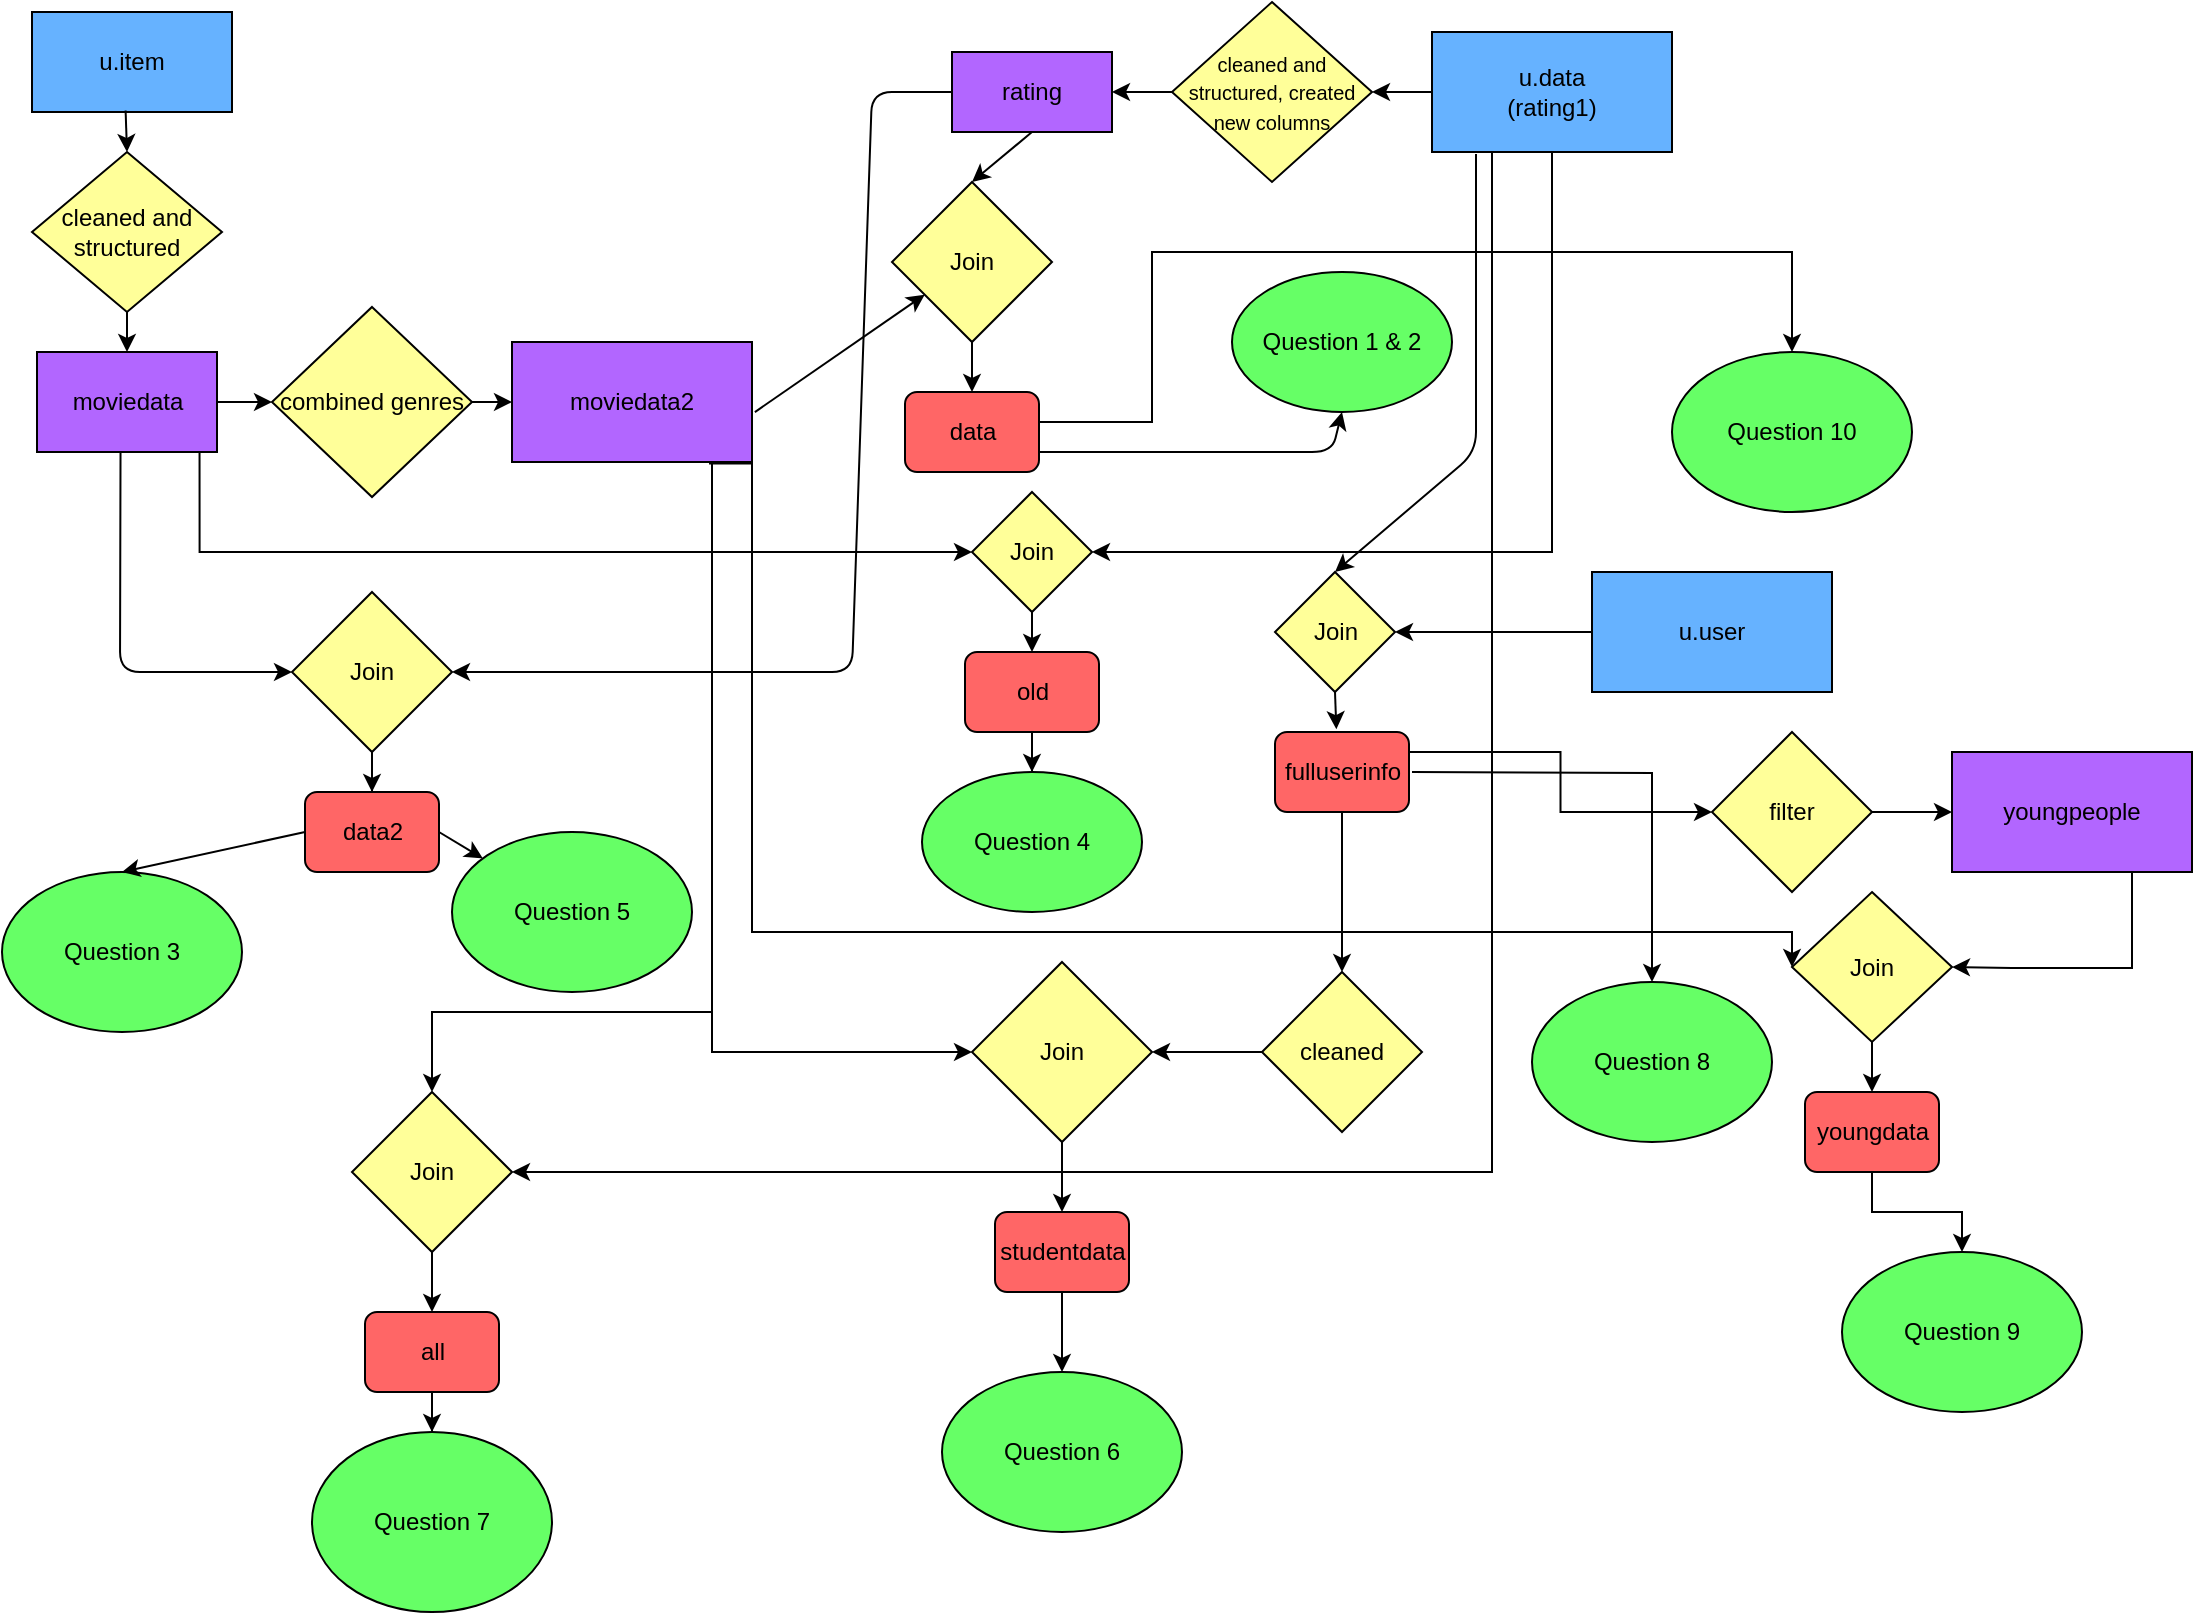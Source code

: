 <mxfile version="13.1.14" type="device"><diagram id="3lQmEz8AIqTCzOnUwywc" name="Page-1"><mxGraphModel dx="2235" dy="623" grid="1" gridSize="10" guides="1" tooltips="1" connect="1" arrows="1" fold="1" page="1" pageScale="1" pageWidth="850" pageHeight="1100" math="0" shadow="0"><root><mxCell id="0"/><mxCell id="1" parent="0"/><mxCell id="vHRZxG0bMysU_MqXpnrs-13" value="cleaned and structured" style="rhombus;whiteSpace=wrap;html=1;fillColor=#FFFF99;" vertex="1" parent="1"><mxGeometry x="10" y="80" width="95" height="80" as="geometry"/></mxCell><mxCell id="vHRZxG0bMysU_MqXpnrs-1" value="u.item" style="rounded=0;whiteSpace=wrap;html=1;fillColor=#66B2FF;" vertex="1" parent="1"><mxGeometry x="10" y="10" width="100" height="50" as="geometry"/></mxCell><mxCell id="vHRZxG0bMysU_MqXpnrs-41" style="edgeStyle=orthogonalEdgeStyle;rounded=0;orthogonalLoop=1;jettySize=auto;html=1;exitX=0.903;exitY=0.982;exitDx=0;exitDy=0;entryX=0;entryY=0.5;entryDx=0;entryDy=0;exitPerimeter=0;" edge="1" parent="1" source="vHRZxG0bMysU_MqXpnrs-4" target="vHRZxG0bMysU_MqXpnrs-38"><mxGeometry relative="1" as="geometry"><Array as="points"><mxPoint x="94" y="280"/></Array></mxGeometry></mxCell><mxCell id="vHRZxG0bMysU_MqXpnrs-4" value="moviedata" style="rounded=0;whiteSpace=wrap;html=1;fillColor=#B266FF;" vertex="1" parent="1"><mxGeometry x="12.5" y="180" width="90" height="50" as="geometry"/></mxCell><mxCell id="vHRZxG0bMysU_MqXpnrs-6" value="" style="endArrow=classic;html=1;exitX=0.468;exitY=0.985;exitDx=0;exitDy=0;exitPerimeter=0;entryX=0.5;entryY=0;entryDx=0;entryDy=0;" edge="1" parent="1" source="vHRZxG0bMysU_MqXpnrs-1" target="vHRZxG0bMysU_MqXpnrs-13"><mxGeometry width="50" height="50" relative="1" as="geometry"><mxPoint x="220" y="110" as="sourcePoint"/><mxPoint x="270" y="60" as="targetPoint"/></mxGeometry></mxCell><mxCell id="vHRZxG0bMysU_MqXpnrs-56" style="edgeStyle=orthogonalEdgeStyle;rounded=0;orthogonalLoop=1;jettySize=auto;html=1;entryX=0;entryY=0.5;entryDx=0;entryDy=0;" edge="1" parent="1" source="vHRZxG0bMysU_MqXpnrs-7" target="vHRZxG0bMysU_MqXpnrs-54"><mxGeometry relative="1" as="geometry"><Array as="points"><mxPoint x="350" y="530"/><mxPoint x="480" y="530"/></Array></mxGeometry></mxCell><mxCell id="vHRZxG0bMysU_MqXpnrs-61" style="edgeStyle=orthogonalEdgeStyle;rounded=0;orthogonalLoop=1;jettySize=auto;html=1;" edge="1" parent="1" source="vHRZxG0bMysU_MqXpnrs-7" target="vHRZxG0bMysU_MqXpnrs-59"><mxGeometry relative="1" as="geometry"><Array as="points"><mxPoint x="350" y="510"/><mxPoint x="210" y="510"/></Array></mxGeometry></mxCell><mxCell id="vHRZxG0bMysU_MqXpnrs-73" style="edgeStyle=orthogonalEdgeStyle;rounded=0;orthogonalLoop=1;jettySize=auto;html=1;exitX=0.821;exitY=1.013;exitDx=0;exitDy=0;exitPerimeter=0;entryX=0;entryY=0.5;entryDx=0;entryDy=0;" edge="1" parent="1" source="vHRZxG0bMysU_MqXpnrs-7" target="vHRZxG0bMysU_MqXpnrs-72"><mxGeometry relative="1" as="geometry"><mxPoint x="920" y="480" as="targetPoint"/><Array as="points"><mxPoint x="370" y="236"/><mxPoint x="370" y="470"/><mxPoint x="890" y="470"/></Array></mxGeometry></mxCell><mxCell id="vHRZxG0bMysU_MqXpnrs-7" value="" style="rounded=0;whiteSpace=wrap;html=1;fillColor=#B266FF;" vertex="1" parent="1"><mxGeometry x="250" y="175" width="120" height="60" as="geometry"/></mxCell><mxCell id="vHRZxG0bMysU_MqXpnrs-9" value="moviedata2" style="text;html=1;strokeColor=none;fillColor=none;align=center;verticalAlign=middle;whiteSpace=wrap;rounded=0;" vertex="1" parent="1"><mxGeometry x="290" y="195" width="40" height="20" as="geometry"/></mxCell><mxCell id="vHRZxG0bMysU_MqXpnrs-10" value="" style="endArrow=classic;html=1;entryX=0;entryY=0.5;entryDx=0;entryDy=0;" edge="1" parent="1" source="vHRZxG0bMysU_MqXpnrs-4" target="vHRZxG0bMysU_MqXpnrs-16"><mxGeometry width="50" height="50" relative="1" as="geometry"><mxPoint x="350" y="200" as="sourcePoint"/><mxPoint x="400" y="150" as="targetPoint"/></mxGeometry></mxCell><mxCell id="vHRZxG0bMysU_MqXpnrs-43" style="edgeStyle=orthogonalEdgeStyle;rounded=0;orthogonalLoop=1;jettySize=auto;html=1;exitX=0.5;exitY=1;exitDx=0;exitDy=0;entryX=1;entryY=0.5;entryDx=0;entryDy=0;" edge="1" parent="1" source="vHRZxG0bMysU_MqXpnrs-11" target="vHRZxG0bMysU_MqXpnrs-38"><mxGeometry relative="1" as="geometry"><mxPoint x="769.952" y="320" as="targetPoint"/></mxGeometry></mxCell><mxCell id="vHRZxG0bMysU_MqXpnrs-62" style="edgeStyle=orthogonalEdgeStyle;rounded=0;orthogonalLoop=1;jettySize=auto;html=1;entryX=1;entryY=0.5;entryDx=0;entryDy=0;" edge="1" parent="1" source="vHRZxG0bMysU_MqXpnrs-11" target="vHRZxG0bMysU_MqXpnrs-59"><mxGeometry relative="1" as="geometry"><mxPoint x="760" y="470" as="targetPoint"/><Array as="points"><mxPoint x="740" y="590"/></Array></mxGeometry></mxCell><mxCell id="vHRZxG0bMysU_MqXpnrs-12" value="rating" style="rounded=0;whiteSpace=wrap;html=1;fillColor=#B266FF;" vertex="1" parent="1"><mxGeometry x="470" y="30" width="80" height="40" as="geometry"/></mxCell><mxCell id="vHRZxG0bMysU_MqXpnrs-15" style="edgeStyle=orthogonalEdgeStyle;rounded=0;orthogonalLoop=1;jettySize=auto;html=1;exitX=0.5;exitY=1;exitDx=0;exitDy=0;entryX=0.5;entryY=0;entryDx=0;entryDy=0;" edge="1" parent="1" source="vHRZxG0bMysU_MqXpnrs-13" target="vHRZxG0bMysU_MqXpnrs-4"><mxGeometry relative="1" as="geometry"/></mxCell><mxCell id="vHRZxG0bMysU_MqXpnrs-16" value="combined genres" style="rhombus;whiteSpace=wrap;html=1;fillColor=#FFFF99;" vertex="1" parent="1"><mxGeometry x="130" y="157.5" width="100" height="95" as="geometry"/></mxCell><mxCell id="vHRZxG0bMysU_MqXpnrs-17" value="" style="endArrow=classic;html=1;exitX=1;exitY=0.5;exitDx=0;exitDy=0;entryX=0;entryY=0.5;entryDx=0;entryDy=0;" edge="1" parent="1" source="vHRZxG0bMysU_MqXpnrs-16" target="vHRZxG0bMysU_MqXpnrs-7"><mxGeometry width="50" height="50" relative="1" as="geometry"><mxPoint x="290" y="200" as="sourcePoint"/><mxPoint x="340" y="150" as="targetPoint"/></mxGeometry></mxCell><mxCell id="vHRZxG0bMysU_MqXpnrs-18" value="&lt;font style=&quot;font-size: 10px&quot;&gt;cleaned and structured, created new columns&lt;/font&gt;" style="rhombus;whiteSpace=wrap;html=1;fillColor=#FFFF99;" vertex="1" parent="1"><mxGeometry x="580" y="5" width="100" height="90" as="geometry"/></mxCell><mxCell id="vHRZxG0bMysU_MqXpnrs-23" value="" style="endArrow=classic;html=1;exitX=0;exitY=0.5;exitDx=0;exitDy=0;entryX=1;entryY=0.5;entryDx=0;entryDy=0;" edge="1" parent="1" source="vHRZxG0bMysU_MqXpnrs-11" target="vHRZxG0bMysU_MqXpnrs-18"><mxGeometry width="50" height="50" relative="1" as="geometry"><mxPoint x="390" y="200" as="sourcePoint"/><mxPoint x="440" y="150" as="targetPoint"/></mxGeometry></mxCell><mxCell id="vHRZxG0bMysU_MqXpnrs-24" value="" style="endArrow=classic;html=1;entryX=1;entryY=0.5;entryDx=0;entryDy=0;exitX=0;exitY=0.5;exitDx=0;exitDy=0;" edge="1" parent="1" source="vHRZxG0bMysU_MqXpnrs-18" target="vHRZxG0bMysU_MqXpnrs-12"><mxGeometry width="50" height="50" relative="1" as="geometry"><mxPoint x="390" y="200" as="sourcePoint"/><mxPoint x="440" y="150" as="targetPoint"/></mxGeometry></mxCell><mxCell id="vHRZxG0bMysU_MqXpnrs-78" style="edgeStyle=orthogonalEdgeStyle;rounded=0;orthogonalLoop=1;jettySize=auto;html=1;entryX=0.5;entryY=0;entryDx=0;entryDy=0;exitX=0.5;exitY=0;exitDx=0;exitDy=0;" edge="1" parent="1" source="vHRZxG0bMysU_MqXpnrs-84" target="vHRZxG0bMysU_MqXpnrs-77"><mxGeometry relative="1" as="geometry"><mxPoint x="890" y="250" as="targetPoint"/><Array as="points"><mxPoint x="570" y="215"/><mxPoint x="570" y="130"/><mxPoint x="890" y="130"/></Array></mxGeometry></mxCell><mxCell id="vHRZxG0bMysU_MqXpnrs-85" style="edgeStyle=orthogonalEdgeStyle;rounded=0;orthogonalLoop=1;jettySize=auto;html=1;" edge="1" parent="1" source="vHRZxG0bMysU_MqXpnrs-25" target="vHRZxG0bMysU_MqXpnrs-84"><mxGeometry relative="1" as="geometry"/></mxCell><mxCell id="vHRZxG0bMysU_MqXpnrs-25" value="Join" style="rhombus;whiteSpace=wrap;html=1;fillColor=#FFFF99;" vertex="1" parent="1"><mxGeometry x="440" y="95" width="80" height="80" as="geometry"/></mxCell><mxCell id="vHRZxG0bMysU_MqXpnrs-27" value="" style="endArrow=classic;html=1;exitX=1.012;exitY=0.584;exitDx=0;exitDy=0;exitPerimeter=0;" edge="1" parent="1" source="vHRZxG0bMysU_MqXpnrs-7" target="vHRZxG0bMysU_MqXpnrs-25"><mxGeometry width="50" height="50" relative="1" as="geometry"><mxPoint x="390" y="240" as="sourcePoint"/><mxPoint x="440" y="190" as="targetPoint"/></mxGeometry></mxCell><mxCell id="vHRZxG0bMysU_MqXpnrs-28" value="" style="endArrow=classic;html=1;exitX=0.5;exitY=1;exitDx=0;exitDy=0;entryX=0.5;entryY=0;entryDx=0;entryDy=0;" edge="1" parent="1" source="vHRZxG0bMysU_MqXpnrs-12" target="vHRZxG0bMysU_MqXpnrs-25"><mxGeometry width="50" height="50" relative="1" as="geometry"><mxPoint x="390" y="240" as="sourcePoint"/><mxPoint x="510" y="165" as="targetPoint"/></mxGeometry></mxCell><mxCell id="vHRZxG0bMysU_MqXpnrs-29" value="Question 1 &amp;amp; 2" style="ellipse;whiteSpace=wrap;html=1;fillColor=#66FF66;" vertex="1" parent="1"><mxGeometry x="610" y="140" width="110" height="70" as="geometry"/></mxCell><mxCell id="vHRZxG0bMysU_MqXpnrs-83" style="edgeStyle=orthogonalEdgeStyle;rounded=0;orthogonalLoop=1;jettySize=auto;html=1;entryX=0.5;entryY=0;entryDx=0;entryDy=0;" edge="1" parent="1" source="vHRZxG0bMysU_MqXpnrs-32" target="vHRZxG0bMysU_MqXpnrs-82"><mxGeometry relative="1" as="geometry"/></mxCell><mxCell id="vHRZxG0bMysU_MqXpnrs-33" value="" style="endArrow=classic;html=1;exitX=0.464;exitY=1.01;exitDx=0;exitDy=0;exitPerimeter=0;entryX=0;entryY=0.5;entryDx=0;entryDy=0;" edge="1" parent="1" source="vHRZxG0bMysU_MqXpnrs-4" target="vHRZxG0bMysU_MqXpnrs-32"><mxGeometry width="50" height="50" relative="1" as="geometry"><mxPoint x="330" y="340" as="sourcePoint"/><mxPoint x="380" y="290" as="targetPoint"/><Array as="points"><mxPoint x="54" y="340"/></Array></mxGeometry></mxCell><mxCell id="vHRZxG0bMysU_MqXpnrs-34" value="" style="endArrow=classic;html=1;exitX=0;exitY=0.5;exitDx=0;exitDy=0;entryX=1;entryY=0.5;entryDx=0;entryDy=0;" edge="1" parent="1" source="vHRZxG0bMysU_MqXpnrs-12" target="vHRZxG0bMysU_MqXpnrs-32"><mxGeometry width="50" height="50" relative="1" as="geometry"><mxPoint x="330" y="340" as="sourcePoint"/><mxPoint x="380" y="290" as="targetPoint"/><Array as="points"><mxPoint x="430" y="50"/><mxPoint x="420" y="340"/></Array></mxGeometry></mxCell><mxCell id="vHRZxG0bMysU_MqXpnrs-36" value="Question 3" style="ellipse;whiteSpace=wrap;html=1;fillColor=#66FF66;" vertex="1" parent="1"><mxGeometry x="-5" y="440" width="120" height="80" as="geometry"/></mxCell><mxCell id="vHRZxG0bMysU_MqXpnrs-37" value="" style="endArrow=classic;html=1;exitX=0;exitY=0.5;exitDx=0;exitDy=0;entryX=0.5;entryY=0;entryDx=0;entryDy=0;" edge="1" parent="1" source="vHRZxG0bMysU_MqXpnrs-82" target="vHRZxG0bMysU_MqXpnrs-36"><mxGeometry width="50" height="50" relative="1" as="geometry"><mxPoint x="330" y="480" as="sourcePoint"/><mxPoint x="380" y="430" as="targetPoint"/></mxGeometry></mxCell><mxCell id="vHRZxG0bMysU_MqXpnrs-38" value="Join" style="rhombus;whiteSpace=wrap;html=1;fillColor=#FFFF99;" vertex="1" parent="1"><mxGeometry x="480" y="250" width="60" height="60" as="geometry"/></mxCell><mxCell id="vHRZxG0bMysU_MqXpnrs-44" value="Question 4" style="ellipse;whiteSpace=wrap;html=1;fillColor=#66FF66;" vertex="1" parent="1"><mxGeometry x="455" y="390" width="110" height="70" as="geometry"/></mxCell><mxCell id="vHRZxG0bMysU_MqXpnrs-45" value="" style="endArrow=classic;html=1;exitX=0.5;exitY=1;exitDx=0;exitDy=0;entryX=0.5;entryY=0;entryDx=0;entryDy=0;" edge="1" parent="1" source="vHRZxG0bMysU_MqXpnrs-38" target="vHRZxG0bMysU_MqXpnrs-87"><mxGeometry width="50" height="50" relative="1" as="geometry"><mxPoint x="530" y="390" as="sourcePoint"/><mxPoint x="580" y="340" as="targetPoint"/></mxGeometry></mxCell><mxCell id="vHRZxG0bMysU_MqXpnrs-46" value="Question 5" style="ellipse;whiteSpace=wrap;html=1;fillColor=#66FF66;" vertex="1" parent="1"><mxGeometry x="220" y="420" width="120" height="80" as="geometry"/></mxCell><mxCell id="vHRZxG0bMysU_MqXpnrs-47" value="" style="endArrow=classic;html=1;exitX=1;exitY=0.5;exitDx=0;exitDy=0;" edge="1" parent="1" source="vHRZxG0bMysU_MqXpnrs-82" target="vHRZxG0bMysU_MqXpnrs-46"><mxGeometry width="50" height="50" relative="1" as="geometry"><mxPoint x="380" y="480" as="sourcePoint"/><mxPoint x="430" y="430" as="targetPoint"/></mxGeometry></mxCell><mxCell id="vHRZxG0bMysU_MqXpnrs-48" value="u.user" style="rounded=0;whiteSpace=wrap;html=1;fillColor=#66B2FF;" vertex="1" parent="1"><mxGeometry x="790" y="290" width="120" height="60" as="geometry"/></mxCell><mxCell id="vHRZxG0bMysU_MqXpnrs-67" style="edgeStyle=orthogonalEdgeStyle;rounded=0;orthogonalLoop=1;jettySize=auto;html=1;" edge="1" parent="1" target="vHRZxG0bMysU_MqXpnrs-65"><mxGeometry relative="1" as="geometry"><mxPoint x="700" y="390" as="sourcePoint"/></mxGeometry></mxCell><mxCell id="vHRZxG0bMysU_MqXpnrs-70" style="edgeStyle=orthogonalEdgeStyle;rounded=0;orthogonalLoop=1;jettySize=auto;html=1;entryX=0;entryY=0.5;entryDx=0;entryDy=0;exitX=1;exitY=0.25;exitDx=0;exitDy=0;" edge="1" parent="1" source="vHRZxG0bMysU_MqXpnrs-90" target="vHRZxG0bMysU_MqXpnrs-68"><mxGeometry relative="1" as="geometry"/></mxCell><mxCell id="vHRZxG0bMysU_MqXpnrs-49" value="Join" style="rhombus;whiteSpace=wrap;html=1;fillColor=#FFFF99;" vertex="1" parent="1"><mxGeometry x="631.5" y="290" width="60" height="60" as="geometry"/></mxCell><mxCell id="vHRZxG0bMysU_MqXpnrs-50" value="" style="endArrow=classic;html=1;exitX=0;exitY=0.5;exitDx=0;exitDy=0;entryX=1;entryY=0.5;entryDx=0;entryDy=0;" edge="1" parent="1" source="vHRZxG0bMysU_MqXpnrs-48" target="vHRZxG0bMysU_MqXpnrs-49"><mxGeometry width="50" height="50" relative="1" as="geometry"><mxPoint x="650" y="390" as="sourcePoint"/><mxPoint x="700" y="340" as="targetPoint"/></mxGeometry></mxCell><mxCell id="vHRZxG0bMysU_MqXpnrs-51" value="" style="endArrow=classic;html=1;entryX=0.5;entryY=0;entryDx=0;entryDy=0;" edge="1" parent="1" target="vHRZxG0bMysU_MqXpnrs-49"><mxGeometry width="50" height="50" relative="1" as="geometry"><mxPoint x="732" y="81" as="sourcePoint"/><mxPoint x="750" y="110" as="targetPoint"/><Array as="points"><mxPoint x="732" y="90"/><mxPoint x="732" y="200"/><mxPoint x="732" y="230"/></Array></mxGeometry></mxCell><mxCell id="vHRZxG0bMysU_MqXpnrs-55" style="edgeStyle=orthogonalEdgeStyle;rounded=0;orthogonalLoop=1;jettySize=auto;html=1;entryX=1;entryY=0.5;entryDx=0;entryDy=0;" edge="1" parent="1" source="vHRZxG0bMysU_MqXpnrs-52" target="vHRZxG0bMysU_MqXpnrs-54"><mxGeometry relative="1" as="geometry"/></mxCell><mxCell id="vHRZxG0bMysU_MqXpnrs-52" value="cleaned" style="rhombus;whiteSpace=wrap;html=1;fillColor=#FFFF99;" vertex="1" parent="1"><mxGeometry x="625" y="490" width="80" height="80" as="geometry"/></mxCell><mxCell id="vHRZxG0bMysU_MqXpnrs-53" value="" style="endArrow=classic;html=1;exitX=0.5;exitY=1;exitDx=0;exitDy=0;" edge="1" parent="1" source="vHRZxG0bMysU_MqXpnrs-90" target="vHRZxG0bMysU_MqXpnrs-52"><mxGeometry width="50" height="50" relative="1" as="geometry"><mxPoint x="650" y="530" as="sourcePoint"/><mxPoint x="700" y="480" as="targetPoint"/></mxGeometry></mxCell><mxCell id="vHRZxG0bMysU_MqXpnrs-54" value="Join" style="rhombus;whiteSpace=wrap;html=1;fillColor=#FFFF99;" vertex="1" parent="1"><mxGeometry x="480" y="485" width="90" height="90" as="geometry"/></mxCell><mxCell id="vHRZxG0bMysU_MqXpnrs-57" value="Question 6" style="ellipse;whiteSpace=wrap;html=1;fillColor=#66FF66;" vertex="1" parent="1"><mxGeometry x="465" y="690" width="120" height="80" as="geometry"/></mxCell><mxCell id="vHRZxG0bMysU_MqXpnrs-58" value="" style="endArrow=classic;html=1;entryX=0.5;entryY=0;entryDx=0;entryDy=0;exitX=0.5;exitY=1;exitDx=0;exitDy=0;" edge="1" parent="1" source="vHRZxG0bMysU_MqXpnrs-54" target="vHRZxG0bMysU_MqXpnrs-97"><mxGeometry width="50" height="50" relative="1" as="geometry"><mxPoint x="521" y="579" as="sourcePoint"/><mxPoint x="625" y="572" as="targetPoint"/></mxGeometry></mxCell><mxCell id="vHRZxG0bMysU_MqXpnrs-95" style="edgeStyle=orthogonalEdgeStyle;rounded=0;orthogonalLoop=1;jettySize=auto;html=1;entryX=0.5;entryY=0;entryDx=0;entryDy=0;" edge="1" parent="1" source="vHRZxG0bMysU_MqXpnrs-59" target="vHRZxG0bMysU_MqXpnrs-94"><mxGeometry relative="1" as="geometry"/></mxCell><mxCell id="vHRZxG0bMysU_MqXpnrs-59" value="Join" style="rhombus;whiteSpace=wrap;html=1;fillColor=#FFFF99;" vertex="1" parent="1"><mxGeometry x="170" y="550" width="80" height="80" as="geometry"/></mxCell><mxCell id="vHRZxG0bMysU_MqXpnrs-63" value="Question 7" style="ellipse;whiteSpace=wrap;html=1;fillColor=#66FF66;" vertex="1" parent="1"><mxGeometry x="150" y="720" width="120" height="90" as="geometry"/></mxCell><mxCell id="vHRZxG0bMysU_MqXpnrs-65" value="Question 8" style="ellipse;whiteSpace=wrap;html=1;fillColor=#66FF66;" vertex="1" parent="1"><mxGeometry x="760" y="495" width="120" height="80" as="geometry"/></mxCell><mxCell id="vHRZxG0bMysU_MqXpnrs-71" style="edgeStyle=orthogonalEdgeStyle;rounded=0;orthogonalLoop=1;jettySize=auto;html=1;entryX=0;entryY=0.5;entryDx=0;entryDy=0;" edge="1" parent="1" source="vHRZxG0bMysU_MqXpnrs-68" target="vHRZxG0bMysU_MqXpnrs-69"><mxGeometry relative="1" as="geometry"/></mxCell><mxCell id="vHRZxG0bMysU_MqXpnrs-68" value="filter" style="rhombus;whiteSpace=wrap;html=1;fillColor=#FFFF99;" vertex="1" parent="1"><mxGeometry x="850" y="370" width="80" height="80" as="geometry"/></mxCell><mxCell id="vHRZxG0bMysU_MqXpnrs-74" style="edgeStyle=orthogonalEdgeStyle;rounded=0;orthogonalLoop=1;jettySize=auto;html=1;entryX=1;entryY=0.5;entryDx=0;entryDy=0;" edge="1" parent="1" source="vHRZxG0bMysU_MqXpnrs-69" target="vHRZxG0bMysU_MqXpnrs-72"><mxGeometry relative="1" as="geometry"><Array as="points"><mxPoint x="1060" y="488"/><mxPoint x="1000" y="488"/></Array></mxGeometry></mxCell><mxCell id="vHRZxG0bMysU_MqXpnrs-69" value="youngpeople" style="rounded=0;whiteSpace=wrap;html=1;fillColor=#B266FF;" vertex="1" parent="1"><mxGeometry x="970" y="380" width="120" height="60" as="geometry"/></mxCell><mxCell id="vHRZxG0bMysU_MqXpnrs-76" style="edgeStyle=orthogonalEdgeStyle;rounded=0;orthogonalLoop=1;jettySize=auto;html=1;entryX=0.5;entryY=0;entryDx=0;entryDy=0;" edge="1" parent="1" source="vHRZxG0bMysU_MqXpnrs-72" target="vHRZxG0bMysU_MqXpnrs-92"><mxGeometry relative="1" as="geometry"/></mxCell><mxCell id="vHRZxG0bMysU_MqXpnrs-72" value="Join" style="rhombus;whiteSpace=wrap;html=1;fillColor=#FFFF99;" vertex="1" parent="1"><mxGeometry x="890" y="450" width="80" height="75" as="geometry"/></mxCell><mxCell id="vHRZxG0bMysU_MqXpnrs-75" value="Question 9" style="ellipse;whiteSpace=wrap;html=1;fillColor=#66FF66;" vertex="1" parent="1"><mxGeometry x="915" y="630" width="120" height="80" as="geometry"/></mxCell><mxCell id="vHRZxG0bMysU_MqXpnrs-77" value="Question 10" style="ellipse;whiteSpace=wrap;html=1;fillColor=#66FF66;" vertex="1" parent="1"><mxGeometry x="830" y="180" width="120" height="80" as="geometry"/></mxCell><mxCell id="vHRZxG0bMysU_MqXpnrs-11" value="u.data&lt;br&gt;(rating1)" style="rounded=0;whiteSpace=wrap;html=1;fillColor=#66B2FF;" vertex="1" parent="1"><mxGeometry x="710" y="20" width="120" height="60" as="geometry"/></mxCell><mxCell id="vHRZxG0bMysU_MqXpnrs-82" value="data2" style="rounded=1;whiteSpace=wrap;html=1;fillColor=#FF6666;" vertex="1" parent="1"><mxGeometry x="146.5" y="400" width="67" height="40" as="geometry"/></mxCell><mxCell id="vHRZxG0bMysU_MqXpnrs-84" value="data" style="rounded=1;whiteSpace=wrap;html=1;fillColor=#FF6666;" vertex="1" parent="1"><mxGeometry x="446.5" y="200" width="67" height="40" as="geometry"/></mxCell><mxCell id="vHRZxG0bMysU_MqXpnrs-86" value="" style="endArrow=classic;html=1;entryX=0.5;entryY=1;entryDx=0;entryDy=0;exitX=1;exitY=0.75;exitDx=0;exitDy=0;" edge="1" parent="1" source="vHRZxG0bMysU_MqXpnrs-84" target="vHRZxG0bMysU_MqXpnrs-29"><mxGeometry width="50" height="50" relative="1" as="geometry"><mxPoint x="520" y="230" as="sourcePoint"/><mxPoint x="660" y="230" as="targetPoint"/><Array as="points"><mxPoint x="660" y="230"/></Array></mxGeometry></mxCell><mxCell id="vHRZxG0bMysU_MqXpnrs-89" style="edgeStyle=orthogonalEdgeStyle;rounded=0;orthogonalLoop=1;jettySize=auto;html=1;entryX=0.5;entryY=0;entryDx=0;entryDy=0;" edge="1" parent="1" source="vHRZxG0bMysU_MqXpnrs-87" target="vHRZxG0bMysU_MqXpnrs-44"><mxGeometry relative="1" as="geometry"/></mxCell><mxCell id="vHRZxG0bMysU_MqXpnrs-87" value="old" style="rounded=1;whiteSpace=wrap;html=1;fillColor=#FF6666;" vertex="1" parent="1"><mxGeometry x="476.5" y="330" width="67" height="40" as="geometry"/></mxCell><mxCell id="vHRZxG0bMysU_MqXpnrs-90" value="fulluserinfo" style="rounded=1;whiteSpace=wrap;html=1;fillColor=#FF6666;" vertex="1" parent="1"><mxGeometry x="631.5" y="370" width="67" height="40" as="geometry"/></mxCell><mxCell id="vHRZxG0bMysU_MqXpnrs-91" value="" style="endArrow=classic;html=1;exitX=0.5;exitY=1;exitDx=0;exitDy=0;entryX=0.458;entryY=-0.035;entryDx=0;entryDy=0;entryPerimeter=0;" edge="1" parent="1" source="vHRZxG0bMysU_MqXpnrs-49" target="vHRZxG0bMysU_MqXpnrs-90"><mxGeometry width="50" height="50" relative="1" as="geometry"><mxPoint x="630" y="360" as="sourcePoint"/><mxPoint x="680" y="310" as="targetPoint"/></mxGeometry></mxCell><mxCell id="vHRZxG0bMysU_MqXpnrs-93" style="edgeStyle=orthogonalEdgeStyle;rounded=0;orthogonalLoop=1;jettySize=auto;html=1;entryX=0.5;entryY=0;entryDx=0;entryDy=0;" edge="1" parent="1" source="vHRZxG0bMysU_MqXpnrs-92" target="vHRZxG0bMysU_MqXpnrs-75"><mxGeometry relative="1" as="geometry"/></mxCell><mxCell id="vHRZxG0bMysU_MqXpnrs-92" value="youngdata" style="rounded=1;whiteSpace=wrap;html=1;fillColor=#FF6666;" vertex="1" parent="1"><mxGeometry x="896.5" y="550" width="67" height="40" as="geometry"/></mxCell><mxCell id="vHRZxG0bMysU_MqXpnrs-96" style="edgeStyle=orthogonalEdgeStyle;rounded=0;orthogonalLoop=1;jettySize=auto;html=1;" edge="1" parent="1" source="vHRZxG0bMysU_MqXpnrs-94" target="vHRZxG0bMysU_MqXpnrs-63"><mxGeometry relative="1" as="geometry"/></mxCell><mxCell id="vHRZxG0bMysU_MqXpnrs-94" value="all" style="rounded=1;whiteSpace=wrap;html=1;fillColor=#FF6666;" vertex="1" parent="1"><mxGeometry x="176.5" y="660" width="67" height="40" as="geometry"/></mxCell><mxCell id="vHRZxG0bMysU_MqXpnrs-32" value="Join" style="rhombus;whiteSpace=wrap;html=1;fillColor=#FFFF99;" vertex="1" parent="1"><mxGeometry x="140" y="300" width="80" height="80" as="geometry"/></mxCell><mxCell id="vHRZxG0bMysU_MqXpnrs-97" value="studentdata" style="rounded=1;whiteSpace=wrap;html=1;fillColor=#FF6666;" vertex="1" parent="1"><mxGeometry x="491.5" y="610" width="67" height="40" as="geometry"/></mxCell><mxCell id="vHRZxG0bMysU_MqXpnrs-98" value="" style="endArrow=classic;html=1;exitX=0.5;exitY=1;exitDx=0;exitDy=0;entryX=0.5;entryY=0;entryDx=0;entryDy=0;" edge="1" parent="1" source="vHRZxG0bMysU_MqXpnrs-97" target="vHRZxG0bMysU_MqXpnrs-57"><mxGeometry width="50" height="50" relative="1" as="geometry"><mxPoint x="630" y="710" as="sourcePoint"/><mxPoint x="680" y="660" as="targetPoint"/></mxGeometry></mxCell></root></mxGraphModel></diagram></mxfile>